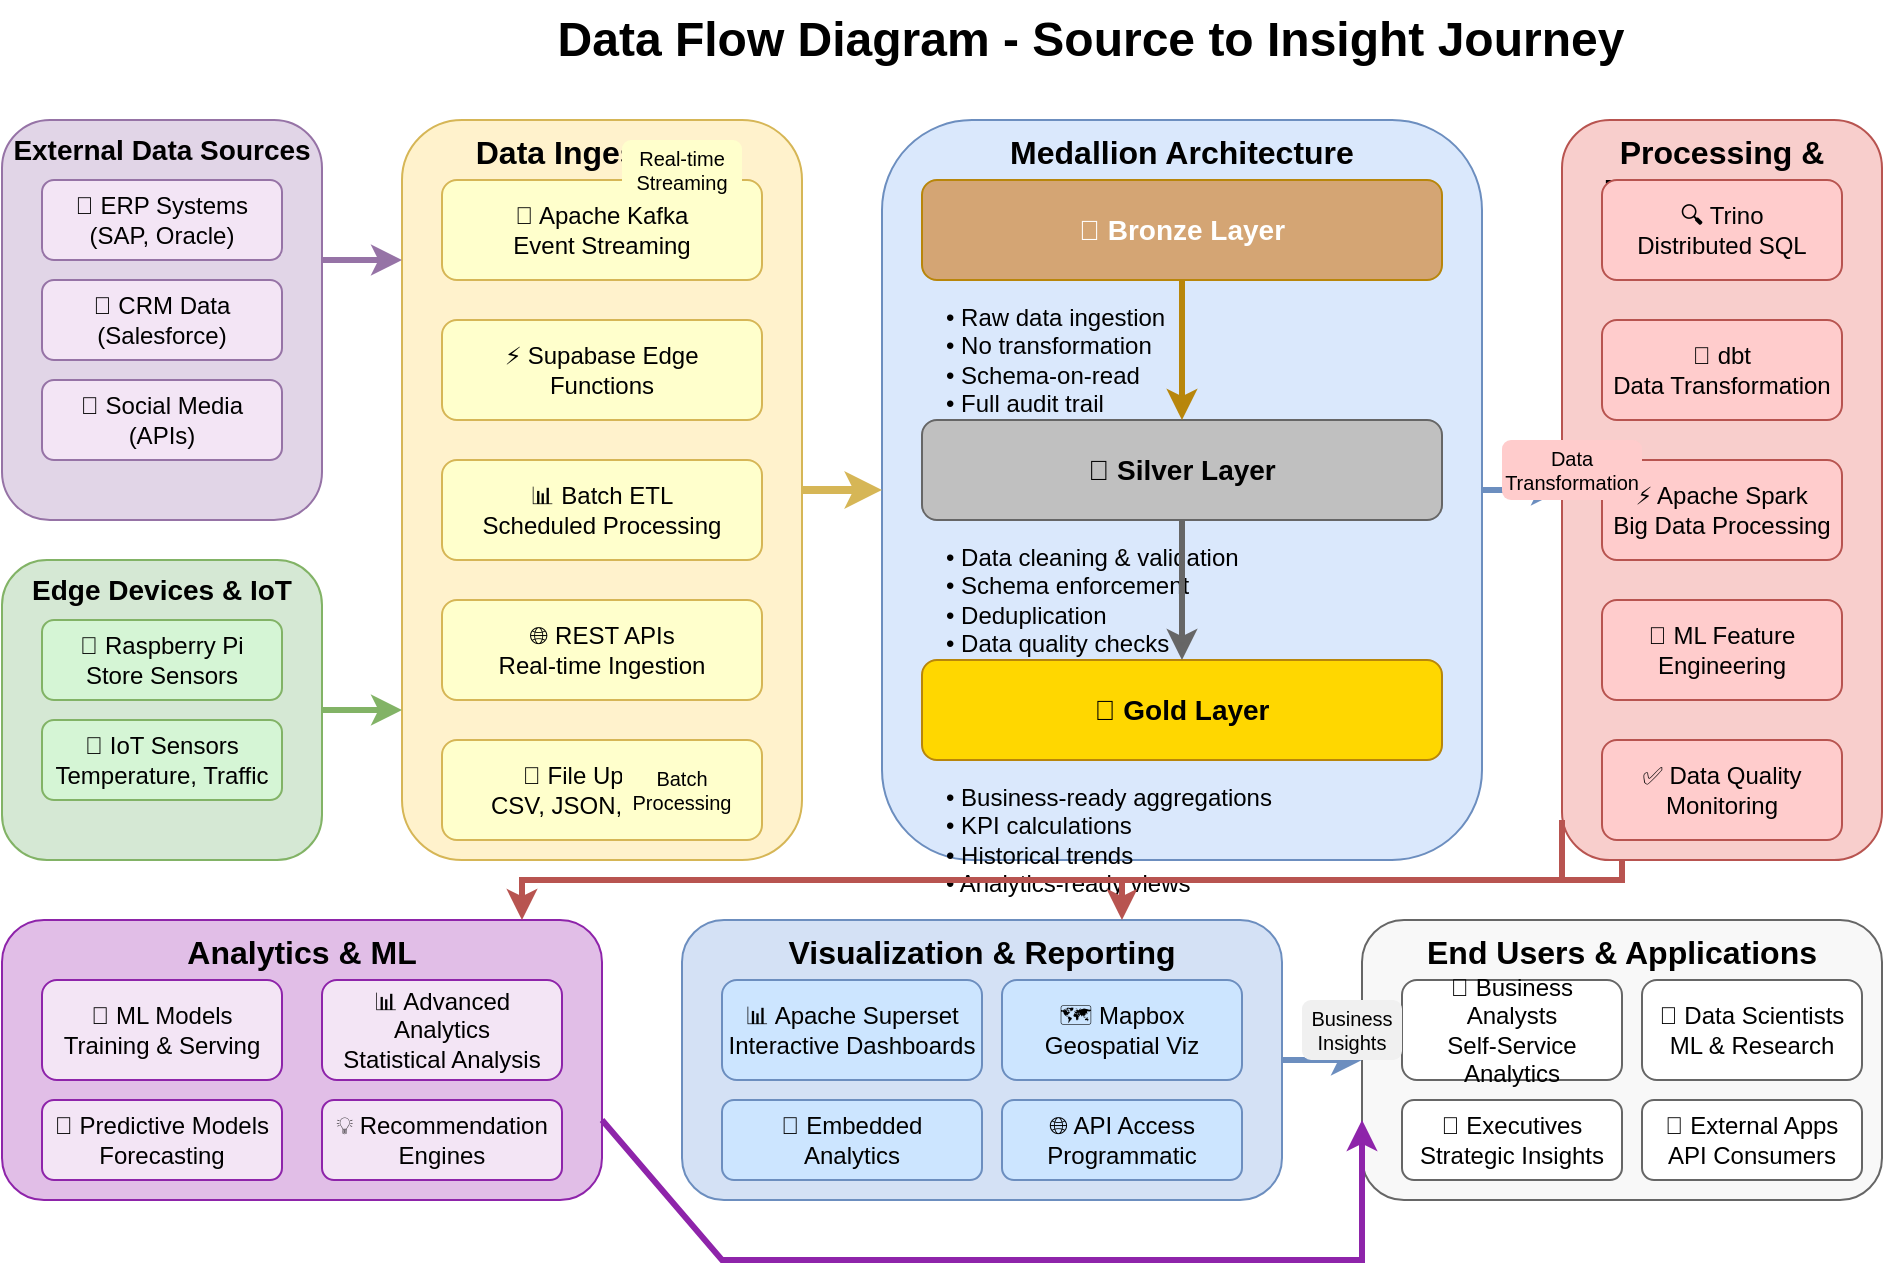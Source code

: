 <mxfile version="24.2.5" type="device">
  <diagram name="Data Flow Diagram" id="data-flow-diagram">
    <mxGraphModel dx="1422" dy="794" grid="1" gridSize="10" guides="1" tooltips="1" connect="1" arrows="1" fold="1" page="1" pageScale="1" pageWidth="1169" pageHeight="827" math="0" shadow="0">
      <root>
        <mxCell id="0"/>
        <mxCell id="1" parent="0"/>
        
        <!-- Title -->
        <mxCell id="title" value="Data Flow Diagram - Source to Insight Journey" style="text;html=1;strokeColor=none;fillColor=none;align=center;verticalAlign=middle;whiteSpace=wrap;rounded=0;fontSize=24;fontStyle=1;" vertex="1" parent="1">
          <mxGeometry x="234" y="20" width="701" height="40" as="geometry"/>
        </mxCell>
        
        <!-- External Data Sources -->
        <mxCell id="external_sources_group" value="External Data Sources" style="rounded=1;whiteSpace=wrap;html=1;fillColor=#e1d5e7;strokeColor=#9673a6;fontSize=14;fontStyle=1;verticalAlign=top;" vertex="1" parent="1">
          <mxGeometry x="40" y="80" width="160" height="200" as="geometry"/>
        </mxCell>
        
        <mxCell id="erp_systems" value="🏢 ERP Systems&#xa;(SAP, Oracle)" style="rounded=1;whiteSpace=wrap;html=1;fillColor=#f3e5f5;strokeColor=#9673a6;" vertex="1" parent="1">
          <mxGeometry x="60" y="110" width="120" height="40" as="geometry"/>
        </mxCell>
        
        <mxCell id="crm_data" value="👥 CRM Data&#xa;(Salesforce)" style="rounded=1;whiteSpace=wrap;html=1;fillColor=#f3e5f5;strokeColor=#9673a6;" vertex="1" parent="1">
          <mxGeometry x="60" y="160" width="120" height="40" as="geometry"/>
        </mxCell>
        
        <mxCell id="social_media" value="📱 Social Media&#xa;(APIs)" style="rounded=1;whiteSpace=wrap;html=1;fillColor=#f3e5f5;strokeColor=#9673a6;" vertex="1" parent="1">
          <mxGeometry x="60" y="210" width="120" height="40" as="geometry"/>
        </mxCell>
        
        <!-- Edge Devices -->
        <mxCell id="edge_devices_group" value="Edge Devices &amp; IoT" style="rounded=1;whiteSpace=wrap;html=1;fillColor=#d5e8d4;strokeColor=#82b366;fontSize=14;fontStyle=1;verticalAlign=top;" vertex="1" parent="1">
          <mxGeometry x="40" y="300" width="160" height="150" as="geometry"/>
        </mxCell>
        
        <mxCell id="raspberry_pi" value="🥧 Raspberry Pi&#xa;Store Sensors" style="rounded=1;whiteSpace=wrap;html=1;fillColor=#d5f5d5;strokeColor=#82b366;" vertex="1" parent="1">
          <mxGeometry x="60" y="330" width="120" height="40" as="geometry"/>
        </mxCell>
        
        <mxCell id="iot_sensors" value="📡 IoT Sensors&#xa;Temperature, Traffic" style="rounded=1;whiteSpace=wrap;html=1;fillColor=#d5f5d5;strokeColor=#82b366;" vertex="1" parent="1">
          <mxGeometry x="60" y="380" width="120" height="40" as="geometry"/>
        </mxCell>
        
        <!-- Data Ingestion Layer -->
        <mxCell id="ingestion_layer" value="Data Ingestion &amp; Streaming" style="rounded=1;whiteSpace=wrap;html=1;fillColor=#fff2cc;strokeColor=#d6b656;fontSize=16;fontStyle=1;verticalAlign=top;" vertex="1" parent="1">
          <mxGeometry x="240" y="80" width="200" height="370" as="geometry"/>
        </mxCell>
        
        <mxCell id="kafka_streams" value="🔄 Apache Kafka&#xa;Event Streaming" style="rounded=1;whiteSpace=wrap;html=1;fillColor=#ffffcc;strokeColor=#d6b656;" vertex="1" parent="1">
          <mxGeometry x="260" y="110" width="160" height="50" as="geometry"/>
        </mxCell>
        
        <mxCell id="supabase_edge" value="⚡ Supabase Edge&#xa;Functions" style="rounded=1;whiteSpace=wrap;html=1;fillColor=#ffffcc;strokeColor=#d6b656;" vertex="1" parent="1">
          <mxGeometry x="260" y="180" width="160" height="50" as="geometry"/>
        </mxCell>
        
        <mxCell id="batch_etl" value="📊 Batch ETL&#xa;Scheduled Processing" style="rounded=1;whiteSpace=wrap;html=1;fillColor=#ffffcc;strokeColor=#d6b656;" vertex="1" parent="1">
          <mxGeometry x="260" y="250" width="160" height="50" as="geometry"/>
        </mxCell>
        
        <mxCell id="rest_apis" value="🌐 REST APIs&#xa;Real-time Ingestion" style="rounded=1;whiteSpace=wrap;html=1;fillColor=#ffffcc;strokeColor=#d6b656;" vertex="1" parent="1">
          <mxGeometry x="260" y="320" width="160" height="50" as="geometry"/>
        </mxCell>
        
        <mxCell id="file_uploads" value="📁 File Uploads&#xa;CSV, JSON, Parquet" style="rounded=1;whiteSpace=wrap;html=1;fillColor=#ffffcc;strokeColor=#d6b656;" vertex="1" parent="1">
          <mxGeometry x="260" y="390" width="160" height="50" as="geometry"/>
        </mxCell>
        
        <!-- Medallion Architecture -->
        <mxCell id="medallion_architecture" value="Medallion Architecture" style="rounded=1;whiteSpace=wrap;html=1;fillColor=#dae8fc;strokeColor=#6c8ebf;fontSize=16;fontStyle=1;verticalAlign=top;" vertex="1" parent="1">
          <mxGeometry x="480" y="80" width="300" height="370" as="geometry"/>
        </mxCell>
        
        <!-- Bronze Layer -->
        <mxCell id="bronze_layer" value="🥉 Bronze Layer" style="rounded=1;whiteSpace=wrap;html=1;fillColor=#d4a574;strokeColor=#b8860b;fontColor=white;fontSize=14;fontStyle=1;" vertex="1" parent="1">
          <mxGeometry x="500" y="110" width="260" height="50" as="geometry"/>
        </mxCell>
        
        <mxCell id="bronze_raw" value="• Raw data ingestion&#xa;• No transformation&#xa;• Schema-on-read&#xa;• Full audit trail" style="text;html=1;strokeColor=none;fillColor=none;align=left;verticalAlign=top;whiteSpace=wrap;rounded=0;" vertex="1" parent="1">
          <mxGeometry x="510" y="165" width="240" height="60" as="geometry"/>
        </mxCell>
        
        <!-- Silver Layer -->
        <mxCell id="silver_layer" value="🥈 Silver Layer" style="rounded=1;whiteSpace=wrap;html=1;fillColor=#c0c0c0;strokeColor=#666666;fontSize=14;fontStyle=1;" vertex="1" parent="1">
          <mxGeometry x="500" y="230" width="260" height="50" as="geometry"/>
        </mxCell>
        
        <mxCell id="silver_cleaned" value="• Data cleaning &amp; validation&#xa;• Schema enforcement&#xa;• Deduplication&#xa;• Data quality checks" style="text;html=1;strokeColor=none;fillColor=none;align=left;verticalAlign=top;whiteSpace=wrap;rounded=0;" vertex="1" parent="1">
          <mxGeometry x="510" y="285" width="240" height="60" as="geometry"/>
        </mxCell>
        
        <!-- Gold Layer -->
        <mxCell id="gold_layer" value="🥇 Gold Layer" style="rounded=1;whiteSpace=wrap;html=1;fillColor=#ffd700;strokeColor=#b8860b;fontSize=14;fontStyle=1;" vertex="1" parent="1">
          <mxGeometry x="500" y="350" width="260" height="50" as="geometry"/>
        </mxCell>
        
        <mxCell id="gold_business" value="• Business-ready aggregations&#xa;• KPI calculations&#xa;• Historical trends&#xa;• Analytics-ready views" style="text;html=1;strokeColor=none;fillColor=none;align=left;verticalAlign=top;whiteSpace=wrap;rounded=0;" vertex="1" parent="1">
          <mxGeometry x="510" y="405" width="240" height="40" as="geometry"/>
        </mxCell>
        
        <!-- Processing &amp; Transformation -->
        <mxCell id="processing_layer" value="Processing &amp; Transformation" style="rounded=1;whiteSpace=wrap;html=1;fillColor=#f8cecc;strokeColor=#b85450;fontSize=16;fontStyle=1;verticalAlign=top;" vertex="1" parent="1">
          <mxGeometry x="820" y="80" width="160" height="370" as="geometry"/>
        </mxCell>
        
        <mxCell id="trino_sql" value="🔍 Trino&#xa;Distributed SQL" style="rounded=1;whiteSpace=wrap;html=1;fillColor=#ffcccc;strokeColor=#b85450;" vertex="1" parent="1">
          <mxGeometry x="840" y="110" width="120" height="50" as="geometry"/>
        </mxCell>
        
        <mxCell id="dbt_transform" value="🔄 dbt&#xa;Data Transformation" style="rounded=1;whiteSpace=wrap;html=1;fillColor=#ffcccc;strokeColor=#b85450;" vertex="1" parent="1">
          <mxGeometry x="840" y="180" width="120" height="50" as="geometry"/>
        </mxCell>
        
        <mxCell id="spark_processing" value="⚡ Apache Spark&#xa;Big Data Processing" style="rounded=1;whiteSpace=wrap;html=1;fillColor=#ffcccc;strokeColor=#b85450;" vertex="1" parent="1">
          <mxGeometry x="840" y="250" width="120" height="50" as="geometry"/>
        </mxCell>
        
        <mxCell id="ml_feature_eng" value="🤖 ML Feature&#xa;Engineering" style="rounded=1;whiteSpace=wrap;html=1;fillColor=#ffcccc;strokeColor=#b85450;" vertex="1" parent="1">
          <mxGeometry x="840" y="320" width="120" height="50" as="geometry"/>
        </mxCell>
        
        <mxCell id="data_quality" value="✅ Data Quality&#xa;Monitoring" style="rounded=1;whiteSpace=wrap;html=1;fillColor=#ffcccc;strokeColor=#b85450;" vertex="1" parent="1">
          <mxGeometry x="840" y="390" width="120" height="50" as="geometry"/>
        </mxCell>
        
        <!-- Analytics &amp; ML Layer -->
        <mxCell id="analytics_layer" value="Analytics &amp; ML" style="rounded=1;whiteSpace=wrap;html=1;fillColor=#e1bee7;strokeColor=#8e24aa;fontSize=16;fontStyle=1;verticalAlign=top;" vertex="1" parent="1">
          <mxGeometry x="40" y="480" width="300" height="140" as="geometry"/>
        </mxCell>
        
        <mxCell id="ml_models" value="🤖 ML Models&#xa;Training &amp; Serving" style="rounded=1;whiteSpace=wrap;html=1;fillColor=#f3e5f5;strokeColor=#8e24aa;" vertex="1" parent="1">
          <mxGeometry x="60" y="510" width="120" height="50" as="geometry"/>
        </mxCell>
        
        <mxCell id="advanced_analytics" value="📊 Advanced Analytics&#xa;Statistical Analysis" style="rounded=1;whiteSpace=wrap;html=1;fillColor=#f3e5f5;strokeColor=#8e24aa;" vertex="1" parent="1">
          <mxGeometry x="200" y="510" width="120" height="50" as="geometry"/>
        </mxCell>
        
        <mxCell id="predictive" value="🔮 Predictive Models&#xa;Forecasting" style="rounded=1;whiteSpace=wrap;html=1;fillColor=#f3e5f5;strokeColor=#8e24aa;" vertex="1" parent="1">
          <mxGeometry x="60" y="570" width="120" height="40" as="geometry"/>
        </mxCell>
        
        <mxCell id="recommendation" value="💡 Recommendation&#xa;Engines" style="rounded=1;whiteSpace=wrap;html=1;fillColor=#f3e5f5;strokeColor=#8e24aa;" vertex="1" parent="1">
          <mxGeometry x="200" y="570" width="120" height="40" as="geometry"/>
        </mxCell>
        
        <!-- Visualization Layer -->
        <mxCell id="visualization_layer" value="Visualization &amp; Reporting" style="rounded=1;whiteSpace=wrap;html=1;fillColor=#d4e1f5;strokeColor=#6c8ebf;fontSize=16;fontStyle=1;verticalAlign=top;" vertex="1" parent="1">
          <mxGeometry x="380" y="480" width="300" height="140" as="geometry"/>
        </mxCell>
        
        <mxCell id="superset" value="📊 Apache Superset&#xa;Interactive Dashboards" style="rounded=1;whiteSpace=wrap;html=1;fillColor=#cce5ff;strokeColor=#6c8ebf;" vertex="1" parent="1">
          <mxGeometry x="400" y="510" width="130" height="50" as="geometry"/>
        </mxCell>
        
        <mxCell id="mapbox" value="🗺️ Mapbox&#xa;Geospatial Viz" style="rounded=1;whiteSpace=wrap;html=1;fillColor=#cce5ff;strokeColor=#6c8ebf;" vertex="1" parent="1">
          <mxGeometry x="540" y="510" width="120" height="50" as="geometry"/>
        </mxCell>
        
        <mxCell id="embedded" value="📱 Embedded&#xa;Analytics" style="rounded=1;whiteSpace=wrap;html=1;fillColor=#cce5ff;strokeColor=#6c8ebf;" vertex="1" parent="1">
          <mxGeometry x="400" y="570" width="130" height="40" as="geometry"/>
        </mxCell>
        
        <mxCell id="api_access" value="🌐 API Access&#xa;Programmatic" style="rounded=1;whiteSpace=wrap;html=1;fillColor=#cce5ff;strokeColor=#6c8ebf;" vertex="1" parent="1">
          <mxGeometry x="540" y="570" width="120" height="40" as="geometry"/>
        </mxCell>
        
        <!-- End Users -->
        <mxCell id="end_users" value="End Users &amp; Applications" style="rounded=1;whiteSpace=wrap;html=1;fillColor=#f8f8f8;strokeColor=#666666;fontSize=16;fontStyle=1;verticalAlign=top;" vertex="1" parent="1">
          <mxGeometry x="720" y="480" width="260" height="140" as="geometry"/>
        </mxCell>
        
        <mxCell id="business_analysts" value="👔 Business Analysts&#xa;Self-Service Analytics" style="rounded=1;whiteSpace=wrap;html=1;fillColor=#ffffff;strokeColor=#666666;" vertex="1" parent="1">
          <mxGeometry x="740" y="510" width="110" height="50" as="geometry"/>
        </mxCell>
        
        <mxCell id="data_scientists" value="🔬 Data Scientists&#xa;ML &amp; Research" style="rounded=1;whiteSpace=wrap;html=1;fillColor=#ffffff;strokeColor=#666666;" vertex="1" parent="1">
          <mxGeometry x="860" y="510" width="110" height="50" as="geometry"/>
        </mxCell>
        
        <mxCell id="executives" value="💼 Executives&#xa;Strategic Insights" style="rounded=1;whiteSpace=wrap;html=1;fillColor=#ffffff;strokeColor=#666666;" vertex="1" parent="1">
          <mxGeometry x="740" y="570" width="110" height="40" as="geometry"/>
        </mxCell>
        
        <mxCell id="external_apps" value="📱 External Apps&#xa;API Consumers" style="rounded=1;whiteSpace=wrap;html=1;fillColor=#ffffff;strokeColor=#666666;" vertex="1" parent="1">
          <mxGeometry x="860" y="570" width="110" height="40" as="geometry"/>
        </mxCell>
        
        <!-- Data Flow Arrows -->
        
        <!-- External Sources to Ingestion -->
        <mxCell id="flow_external" value="" style="endArrow=classic;html=1;rounded=0;strokeWidth=3;strokeColor=#9673a6;" edge="1" parent="1">
          <mxGeometry width="50" height="50" relative="1" as="geometry">
            <mxPoint x="200" y="150" as="sourcePoint"/>
            <mxPoint x="240" y="150" as="targetPoint"/>
          </mxGeometry>
        </mxCell>
        
        <!-- Edge Devices to Ingestion -->
        <mxCell id="flow_edge" value="" style="endArrow=classic;html=1;rounded=0;strokeWidth=3;strokeColor=#82b366;" edge="1" parent="1">
          <mxGeometry width="50" height="50" relative="1" as="geometry">
            <mxPoint x="200" y="375" as="sourcePoint"/>
            <mxPoint x="240" y="375" as="targetPoint"/>
          </mxGeometry>
        </mxCell>
        
        <!-- Ingestion to Medallion -->
        <mxCell id="flow_ingestion" value="" style="endArrow=classic;html=1;rounded=0;strokeWidth=4;strokeColor=#d6b656;" edge="1" parent="1">
          <mxGeometry width="50" height="50" relative="1" as="geometry">
            <mxPoint x="440" y="265" as="sourcePoint"/>
            <mxPoint x="480" y="265" as="targetPoint"/>
          </mxGeometry>
        </mxCell>
        
        <!-- Bronze to Silver -->
        <mxCell id="flow_bronze_silver" value="" style="endArrow=classic;html=1;rounded=0;strokeWidth=3;strokeColor=#b8860b;" edge="1" parent="1">
          <mxGeometry width="50" height="50" relative="1" as="geometry">
            <mxPoint x="630" y="160" as="sourcePoint"/>
            <mxPoint x="630" y="230" as="targetPoint"/>
          </mxGeometry>
        </mxCell>
        
        <!-- Silver to Gold -->
        <mxCell id="flow_silver_gold" value="" style="endArrow=classic;html=1;rounded=0;strokeWidth=3;strokeColor=#666666;" edge="1" parent="1">
          <mxGeometry width="50" height="50" relative="1" as="geometry">
            <mxPoint x="630" y="280" as="sourcePoint"/>
            <mxPoint x="630" y="350" as="targetPoint"/>
          </mxGeometry>
        </mxCell>
        
        <!-- Medallion to Processing -->
        <mxCell id="flow_to_processing" value="" style="endArrow=classic;html=1;rounded=0;strokeWidth=3;strokeColor=#6c8ebf;" edge="1" parent="1">
          <mxGeometry width="50" height="50" relative="1" as="geometry">
            <mxPoint x="780" y="265" as="sourcePoint"/>
            <mxPoint x="820" y="265" as="targetPoint"/>
          </mxGeometry>
        </mxCell>
        
        <!-- Processing to Analytics -->
        <mxCell id="flow_to_analytics" value="" style="endArrow=classic;html=1;rounded=0;strokeWidth=3;strokeColor=#b85450;" edge="1" parent="1">
          <mxGeometry width="50" height="50" relative="1" as="geometry">
            <mxPoint x="820" y="430" as="sourcePoint"/>
            <mxPoint x="300" y="480" as="targetPoint"/>
            <Array as="points">
              <mxPoint x="820" y="460"/>
              <mxPoint x="300" y="460"/>
            </Array>
          </mxGeometry>
        </mxCell>
        
        <!-- Processing to Visualization -->
        <mxCell id="flow_to_viz" value="" style="endArrow=classic;html=1;rounded=0;strokeWidth=3;strokeColor=#b85450;" edge="1" parent="1">
          <mxGeometry width="50" height="50" relative="1" as="geometry">
            <mxPoint x="850" y="450" as="sourcePoint"/>
            <mxPoint x="600" y="480" as="targetPoint"/>
            <Array as="points">
              <mxPoint x="850" y="460"/>
              <mxPoint x="600" y="460"/>
            </Array>
          </mxGeometry>
        </mxCell>
        
        <!-- Visualization to End Users -->
        <mxCell id="flow_to_users" value="" style="endArrow=classic;html=1;rounded=0;strokeWidth=3;strokeColor=#6c8ebf;" edge="1" parent="1">
          <mxGeometry width="50" height="50" relative="1" as="geometry">
            <mxPoint x="680" y="550" as="sourcePoint"/>
            <mxPoint x="720" y="550" as="targetPoint"/>
          </mxGeometry>
        </mxCell>
        
        <!-- Analytics to End Users -->
        <mxCell id="flow_analytics_to_users" value="" style="endArrow=classic;html=1;rounded=0;strokeWidth=3;strokeColor=#8e24aa;" edge="1" parent="1">
          <mxGeometry width="50" height="50" relative="1" as="geometry">
            <mxPoint x="340" y="580" as="sourcePoint"/>
            <mxPoint x="720" y="580" as="targetPoint"/>
            <Array as="points">
              <mxPoint x="400" y="650"/>
              <mxPoint x="720" y="650"/>
            </Array>
          </mxGeometry>
        </mxCell>
        
        <!-- Labels for flows -->
        <mxCell id="label_realtime" value="Real-time&#xa;Streaming" style="text;html=1;strokeColor=none;fillColor=#ffffcc;align=center;verticalAlign=middle;whiteSpace=wrap;rounded=1;fontSize=10;" vertex="1" parent="1">
          <mxGeometry x="350" y="90" width="60" height="30" as="geometry"/>
        </mxCell>
        
        <mxCell id="label_batch" value="Batch&#xa;Processing" style="text;html=1;strokeColor=none;fillColor=#ffffcc;align=center;verticalAlign=middle;whiteSpace=wrap;rounded=1;fontSize=10;" vertex="1" parent="1">
          <mxGeometry x="350" y="400" width="60" height="30" as="geometry"/>
        </mxCell>
        
        <mxCell id="label_transformation" value="Data&#xa;Transformation" style="text;html=1;strokeColor=none;fillColor=#ffcccc;align=center;verticalAlign=middle;whiteSpace=wrap;rounded=1;fontSize=10;" vertex="1" parent="1">
          <mxGeometry x="790" y="240" width="70" height="30" as="geometry"/>
        </mxCell>
        
        <mxCell id="label_insights" value="Business&#xa;Insights" style="text;html=1;strokeColor=none;fillColor=#f0f0f0;align=center;verticalAlign=middle;whiteSpace=wrap;rounded=1;fontSize=10;" vertex="1" parent="1">
          <mxGeometry x="690" y="520" width="50" height="30" as="geometry"/>
        </mxCell>
        
      </root>
    </mxGraphModel>
  </diagram>
</mxfile>